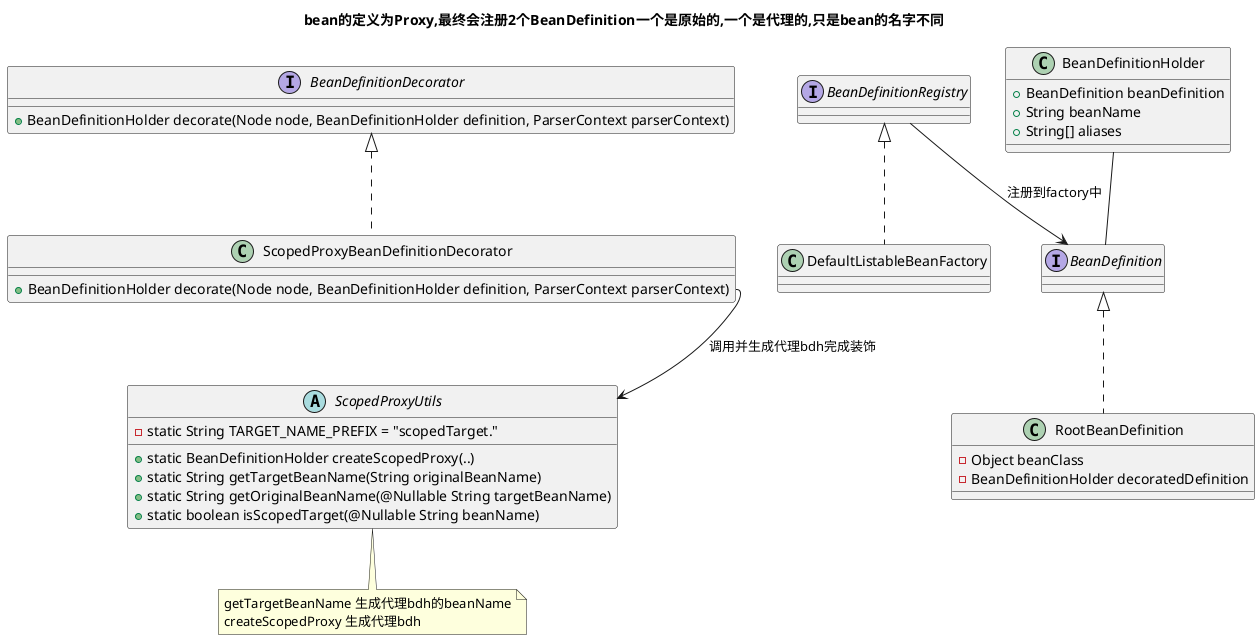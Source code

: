 
@startuml
title bean的定义为Proxy,最终会注册2个BeanDefinition一个是原始的,一个是代理的,只是bean的名字不同

abstract class ScopedProxyUtils{
	-static String TARGET_NAME_PREFIX = "scopedTarget."
	+static BeanDefinitionHolder createScopedProxy(..)
    +static String getTargetBeanName(String originalBeanName)
    +static String getOriginalBeanName(@Nullable String targetBeanName)
    +static boolean isScopedTarget(@Nullable String beanName)
}
note bottom
getTargetBeanName 生成代理bdh的beanName
createScopedProxy 生成代理bdh
end note
interface BeanDefinitionRegistry
class DefaultListableBeanFactory implements BeanDefinitionRegistry

BeanDefinitionRegistry --> BeanDefinition : 注册到factory中
class BeanDefinitionHolder{
	+BeanDefinition beanDefinition
	+String beanName
	+String[] aliases
}
interface BeanDefinitionDecorator{
    + BeanDefinitionHolder decorate(Node node, BeanDefinitionHolder definition, ParserContext parserContext)
}
class ScopedProxyBeanDefinitionDecorator implements BeanDefinitionDecorator{
    + BeanDefinitionHolder decorate(Node node, BeanDefinitionHolder definition, ParserContext parserContext)
}

class RootBeanDefinition implements BeanDefinition{
    - Object beanClass
    - BeanDefinitionHolder decoratedDefinition
}
ScopedProxyBeanDefinitionDecorator::decorate --> ScopedProxyUtils : 调用并生成代理bdh完成装饰
interface BeanDefinition

BeanDefinitionHolder -- BeanDefinition


@enduml


